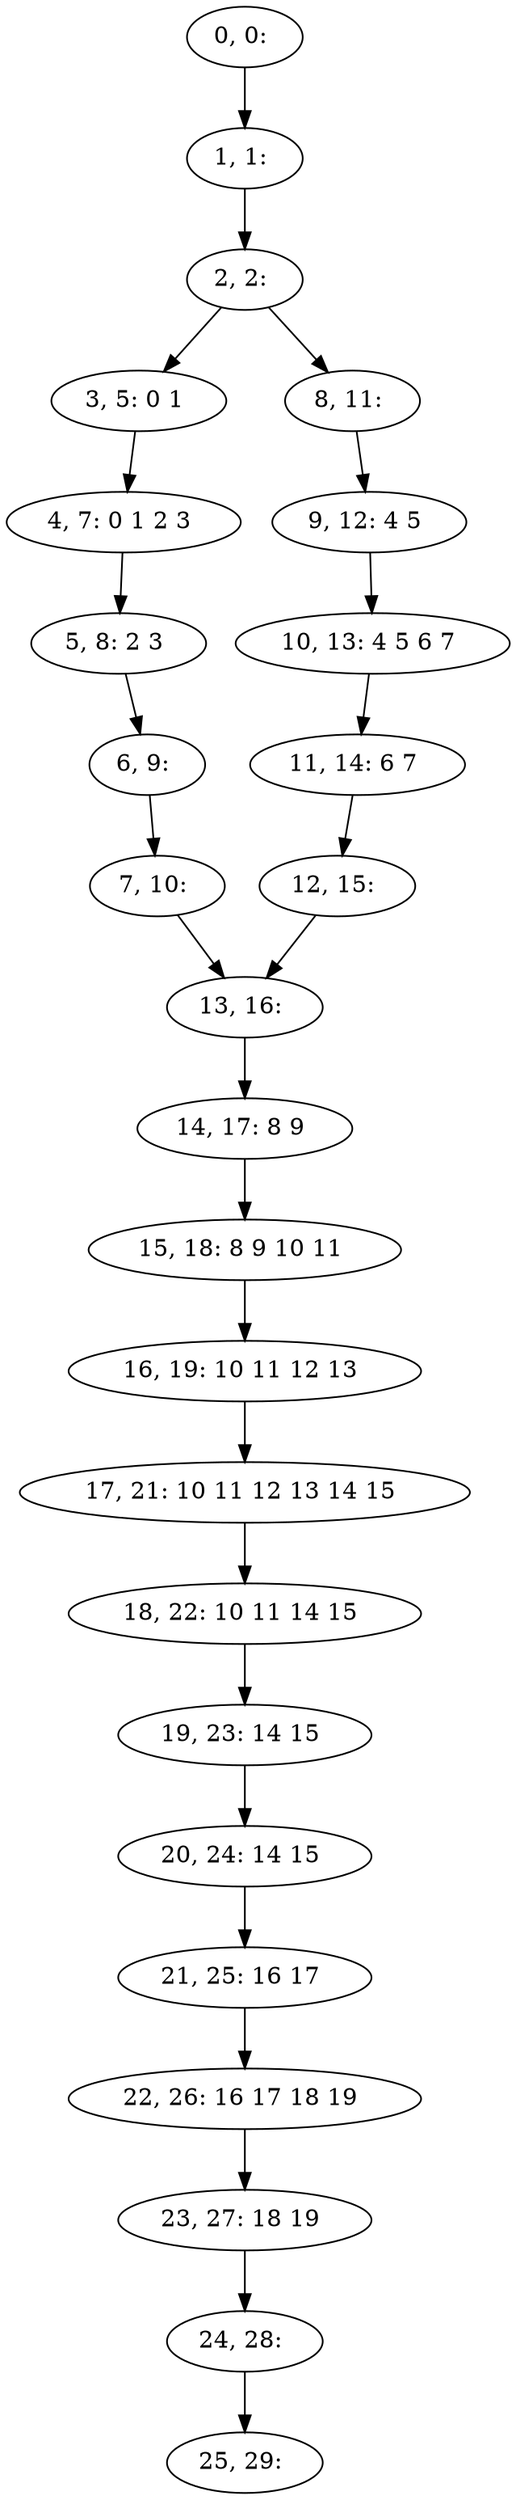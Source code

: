 digraph G {
0[label="0, 0: "];
1[label="1, 1: "];
2[label="2, 2: "];
3[label="3, 5: 0 1 "];
4[label="4, 7: 0 1 2 3 "];
5[label="5, 8: 2 3 "];
6[label="6, 9: "];
7[label="7, 10: "];
8[label="8, 11: "];
9[label="9, 12: 4 5 "];
10[label="10, 13: 4 5 6 7 "];
11[label="11, 14: 6 7 "];
12[label="12, 15: "];
13[label="13, 16: "];
14[label="14, 17: 8 9 "];
15[label="15, 18: 8 9 10 11 "];
16[label="16, 19: 10 11 12 13 "];
17[label="17, 21: 10 11 12 13 14 15 "];
18[label="18, 22: 10 11 14 15 "];
19[label="19, 23: 14 15 "];
20[label="20, 24: 14 15 "];
21[label="21, 25: 16 17 "];
22[label="22, 26: 16 17 18 19 "];
23[label="23, 27: 18 19 "];
24[label="24, 28: "];
25[label="25, 29: "];
0->1 ;
1->2 ;
2->3 ;
2->8 ;
3->4 ;
4->5 ;
5->6 ;
6->7 ;
7->13 ;
8->9 ;
9->10 ;
10->11 ;
11->12 ;
12->13 ;
13->14 ;
14->15 ;
15->16 ;
16->17 ;
17->18 ;
18->19 ;
19->20 ;
20->21 ;
21->22 ;
22->23 ;
23->24 ;
24->25 ;
}
